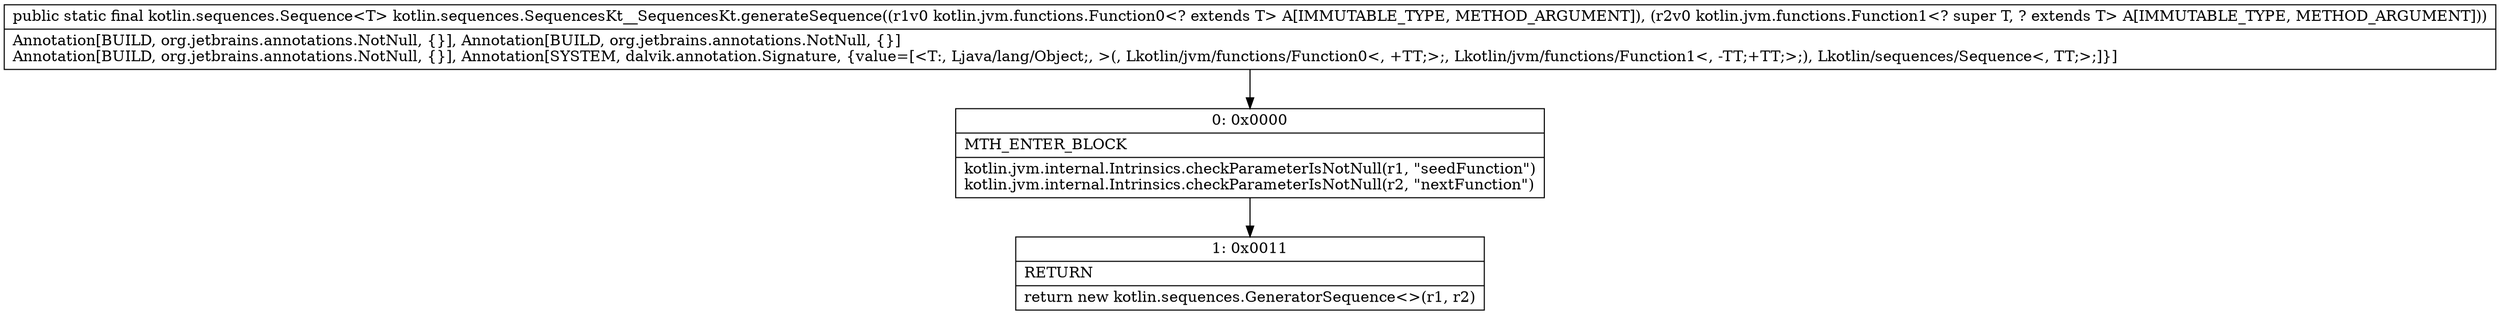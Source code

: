 digraph "CFG forkotlin.sequences.SequencesKt__SequencesKt.generateSequence(Lkotlin\/jvm\/functions\/Function0;Lkotlin\/jvm\/functions\/Function1;)Lkotlin\/sequences\/Sequence;" {
Node_0 [shape=record,label="{0\:\ 0x0000|MTH_ENTER_BLOCK\l|kotlin.jvm.internal.Intrinsics.checkParameterIsNotNull(r1, \"seedFunction\")\lkotlin.jvm.internal.Intrinsics.checkParameterIsNotNull(r2, \"nextFunction\")\l}"];
Node_1 [shape=record,label="{1\:\ 0x0011|RETURN\l|return new kotlin.sequences.GeneratorSequence\<\>(r1, r2)\l}"];
MethodNode[shape=record,label="{public static final kotlin.sequences.Sequence\<T\> kotlin.sequences.SequencesKt__SequencesKt.generateSequence((r1v0 kotlin.jvm.functions.Function0\<? extends T\> A[IMMUTABLE_TYPE, METHOD_ARGUMENT]), (r2v0 kotlin.jvm.functions.Function1\<? super T, ? extends T\> A[IMMUTABLE_TYPE, METHOD_ARGUMENT]))  | Annotation[BUILD, org.jetbrains.annotations.NotNull, \{\}], Annotation[BUILD, org.jetbrains.annotations.NotNull, \{\}]\lAnnotation[BUILD, org.jetbrains.annotations.NotNull, \{\}], Annotation[SYSTEM, dalvik.annotation.Signature, \{value=[\<T:, Ljava\/lang\/Object;, \>(, Lkotlin\/jvm\/functions\/Function0\<, +TT;\>;, Lkotlin\/jvm\/functions\/Function1\<, \-TT;+TT;\>;), Lkotlin\/sequences\/Sequence\<, TT;\>;]\}]\l}"];
MethodNode -> Node_0;
Node_0 -> Node_1;
}

